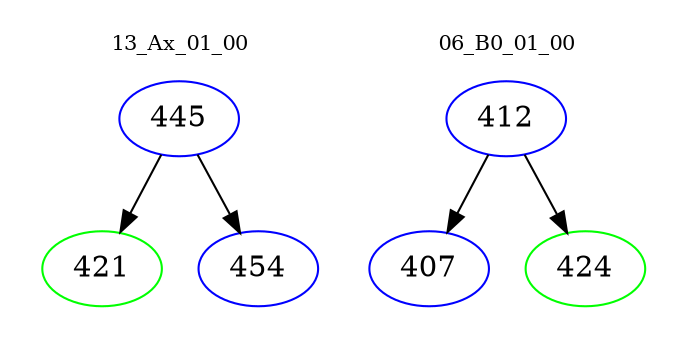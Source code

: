 digraph{
subgraph cluster_0 {
color = white
label = "13_Ax_01_00";
fontsize=10;
T0_445 [label="445", color="blue"]
T0_445 -> T0_421 [color="black"]
T0_421 [label="421", color="green"]
T0_445 -> T0_454 [color="black"]
T0_454 [label="454", color="blue"]
}
subgraph cluster_1 {
color = white
label = "06_B0_01_00";
fontsize=10;
T1_412 [label="412", color="blue"]
T1_412 -> T1_407 [color="black"]
T1_407 [label="407", color="blue"]
T1_412 -> T1_424 [color="black"]
T1_424 [label="424", color="green"]
}
}
